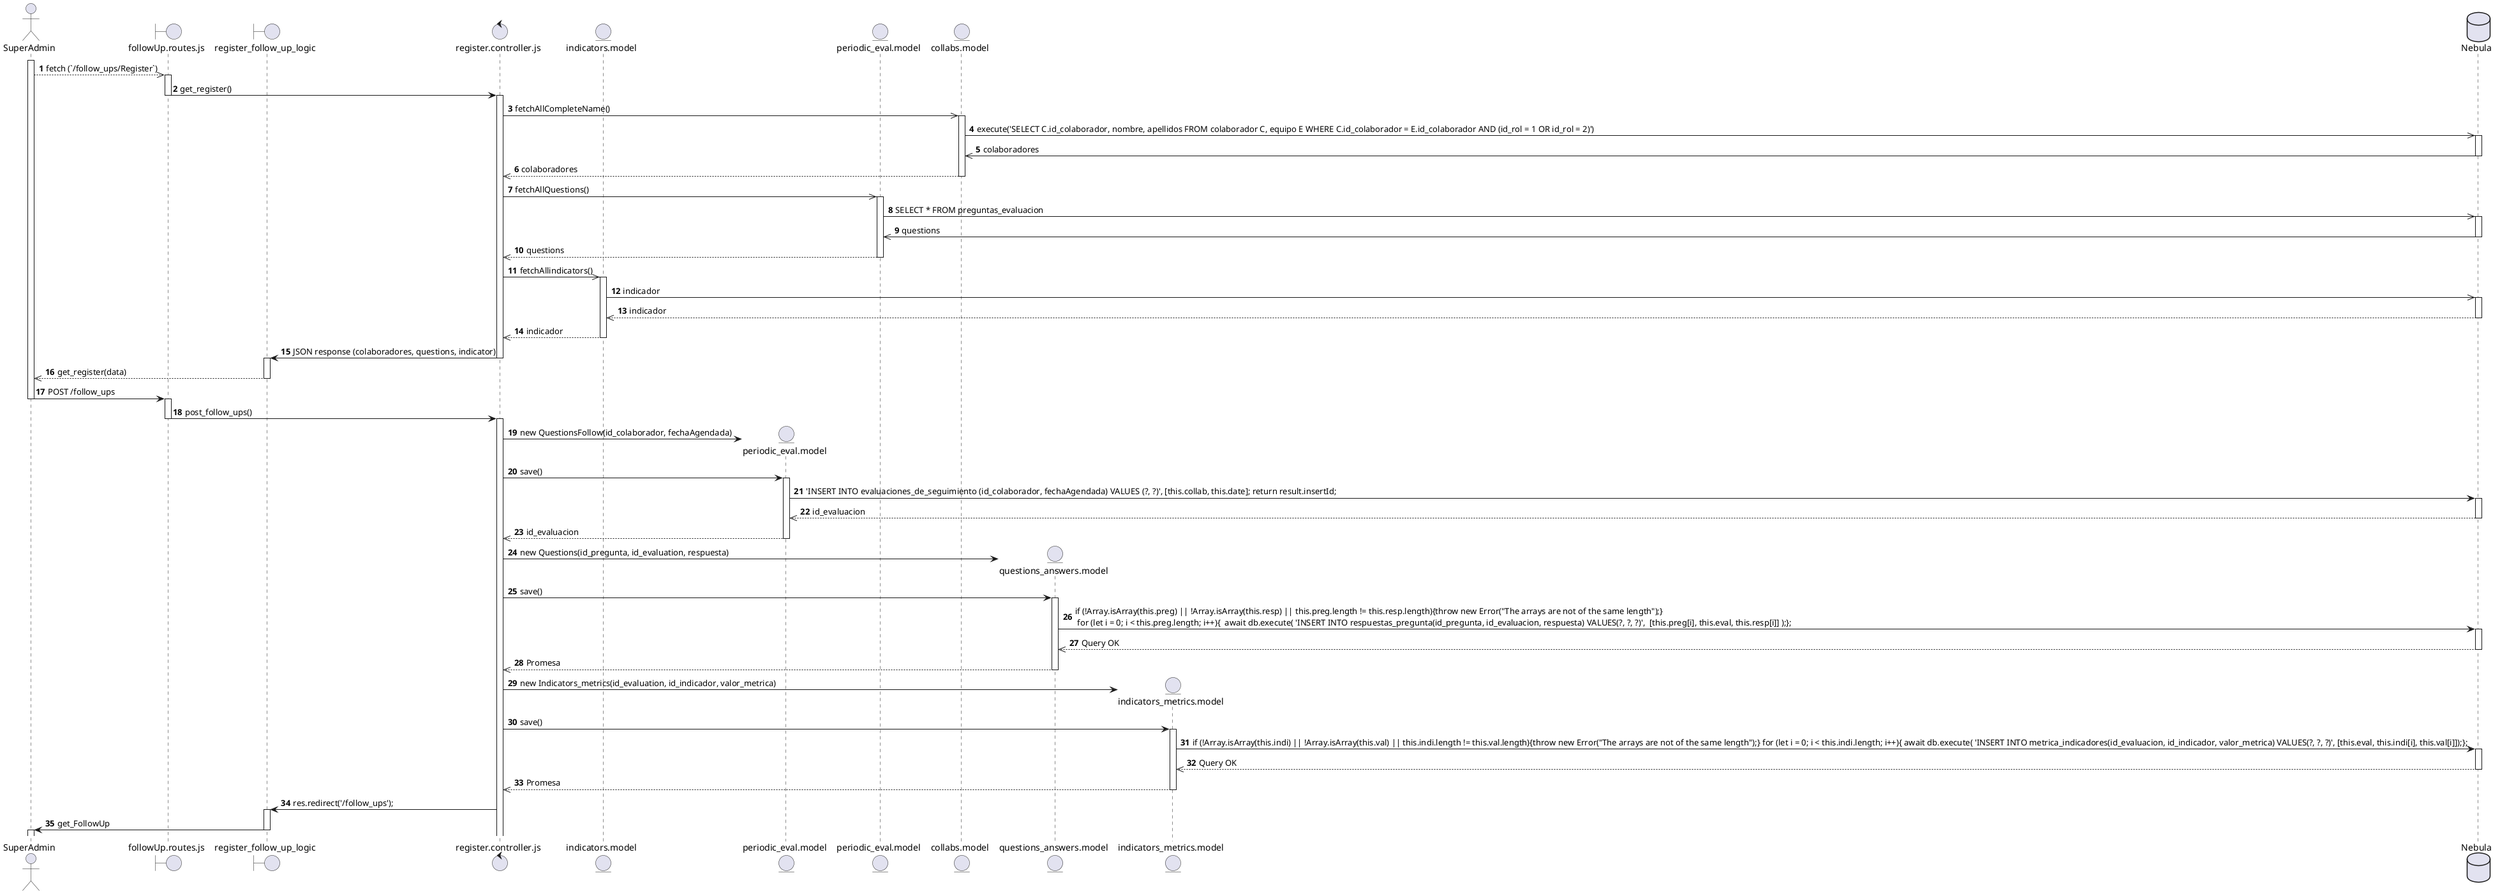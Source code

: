 @startuml REQ_36
autonumber
actor SuperAdmin as S
boundary followUp.routes.js as Route
boundary register_follow_up_logic as Register
control register.controller.js as SController
entity indicators.model as IModel
entity periodic_eval.model as QFollow
entity periodic_eval.model as PEval
entity collabs.model as cm
entity questions_answers.model as Questions
entity indicators_metrics.model as IMetrics
database Nebula as db

' --- GET COLLABS ---
activate S
S -->> Route : fetch (`/follow_ups/Register`)

activate Route
Route -> SController : get_register()
deactivate Route

activate SController
SController ->> cm : fetchAllCompleteName()

activate cm
cm ->> db : execute('SELECT C.id_colaborador, nombre, apellidos FROM colaborador C, equipo E WHERE C.id_colaborador = E.id_colaborador AND (id_rol = 1 OR id_rol = 2)') 

activate db
db ->> cm : colaboradores
deactivate db

cm -->> SController : colaboradores
deactivate cm 

SController ->> PEval : fetchAllQuestions()

activate PEval
PEval ->> db : SELECT * FROM preguntas_evaluacion
activate db
db ->> PEval : questions
deactivate db

PEval -->> SController : questions
deactivate PEval 


' --- GET INFO INDICADORES ---
SController ->> IModel : fetchAllindicators()
activate IModel 
IModel ->> db : indicador
activate db
db -->> IModel : indicador
deactivate db
IModel -->> SController : indicador
deactivate IModel 

SController -> Register : JSON response (colaboradores, questions, indicator)
deactivate SController

activate Register
Register -->> S : get_register(data)
deactivate Register


' ---- REGISTER FOLLOW UP ----
S -> Route : POST /follow_ups
deactivate S

activate Route
Route -> SController : post_follow_ups()
deactivate Route

activate SController
create QFollow
SController -> QFollow: new QuestionsFollow(id_colaborador, fechaAgendada)
SController -> QFollow: save()

activate QFollow
QFollow -> db:  'INSERT INTO evaluaciones_de_seguimiento (id_colaborador, fechaAgendada) VALUES (?, ?)', [this.collab, this.date]; return result.insertId;

activate db
db -->> QFollow: id_evaluacion
deactivate db

QFollow -->> SController: id_evaluacion
deactivate QFollow

create Questions
SController -> Questions: new Questions(id_pregunta, id_evaluation, respuesta)
SController -> Questions : save()

activate Questions
Questions -> db: if (!Array.isArray(this.preg) || !Array.isArray(this.resp) || this.preg.length != this.resp.length){throw new Error("The arrays are not of the same length");} \n for (let i = 0; i < this.preg.length; i++){  await db.execute( 'INSERT INTO respuestas_pregunta(id_pregunta, id_evaluacion, respuesta) VALUES(?, ?, ?)',  [this.preg[i], this.eval, this.resp[i]] );};
activate db
db -->> Questions : Query OK
deactivate db 
Questions -->> SController : Promesa
deactivate Questions

create IMetrics
SController -> IMetrics : new Indicators_metrics(id_evaluation, id_indicador, valor_metrica)
SController -> IMetrics : save()

activate IMetrics
IMetrics -> db : if (!Array.isArray(this.indi) || !Array.isArray(this.val) || this.indi.length != this.val.length){throw new Error("The arrays are not of the same length");} for (let i = 0; i < this.indi.length; i++){ await db.execute( 'INSERT INTO metrica_indicadores(id_evaluacion, id_indicador, valor_metrica) VALUES(?, ?, ?)', [this.eval, this.indi[i], this.val[i]]);};

activate db
db -->> IMetrics : Query OK
deactivate db 
IMetrics -->> SController: Promesa
deactivate IMetrics 

SController ->  Register : res.redirect('/follow_ups');
activate Register
Register -> S : get_FollowUp
deactivate Register

activate S
deactivate S


@enduml
